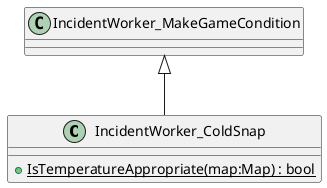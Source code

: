 @startuml
class IncidentWorker_ColdSnap {
    + {static} IsTemperatureAppropriate(map:Map) : bool
}
IncidentWorker_MakeGameCondition <|-- IncidentWorker_ColdSnap
@enduml

